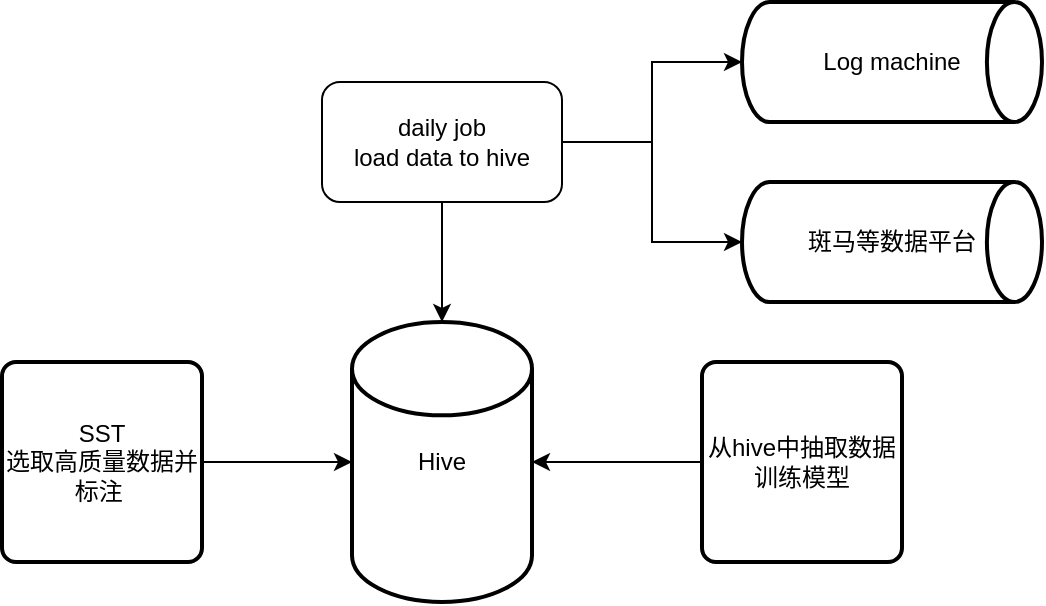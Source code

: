 <mxfile version="14.1.3" type="github"><diagram id="fCY9BckHUu5SdC22-O3J" name="Page-1"><mxGraphModel dx="830" dy="575" grid="1" gridSize="10" guides="1" tooltips="1" connect="1" arrows="1" fold="1" page="1" pageScale="1" pageWidth="827" pageHeight="1169" math="0" shadow="0"><root><mxCell id="0"/><mxCell id="1" parent="0"/><mxCell id="1a-gpr6VeMfHqMLkpVjK-6" value="" style="edgeStyle=orthogonalEdgeStyle;rounded=0;orthogonalLoop=1;jettySize=auto;html=1;entryX=0;entryY=0.5;entryDx=0;entryDy=0;entryPerimeter=0;" edge="1" parent="1" source="kZjWlGAi4915ylNgXhb3-2" target="1a-gpr6VeMfHqMLkpVjK-3"><mxGeometry relative="1" as="geometry"/></mxCell><mxCell id="1a-gpr6VeMfHqMLkpVjK-8" style="edgeStyle=orthogonalEdgeStyle;rounded=0;orthogonalLoop=1;jettySize=auto;html=1;entryX=0;entryY=0.5;entryDx=0;entryDy=0;entryPerimeter=0;" edge="1" parent="1" source="kZjWlGAi4915ylNgXhb3-2" target="1a-gpr6VeMfHqMLkpVjK-4"><mxGeometry relative="1" as="geometry"/></mxCell><mxCell id="1a-gpr6VeMfHqMLkpVjK-9" value="" style="edgeStyle=orthogonalEdgeStyle;rounded=0;orthogonalLoop=1;jettySize=auto;html=1;" edge="1" parent="1" source="kZjWlGAi4915ylNgXhb3-2" target="1a-gpr6VeMfHqMLkpVjK-2"><mxGeometry relative="1" as="geometry"/></mxCell><mxCell id="kZjWlGAi4915ylNgXhb3-2" value="daily job&lt;br&gt;load data to hive" style="rounded=1;whiteSpace=wrap;html=1;" parent="1" vertex="1"><mxGeometry x="230" y="330" width="120" height="60" as="geometry"/></mxCell><mxCell id="1a-gpr6VeMfHqMLkpVjK-2" value="Hive" style="strokeWidth=2;html=1;shape=mxgraph.flowchart.database;whiteSpace=wrap;" vertex="1" parent="1"><mxGeometry x="245" y="450" width="90" height="140" as="geometry"/></mxCell><mxCell id="1a-gpr6VeMfHqMLkpVjK-3" value="Log machine" style="strokeWidth=2;html=1;shape=mxgraph.flowchart.direct_data;whiteSpace=wrap;" vertex="1" parent="1"><mxGeometry x="440" y="290" width="150" height="60" as="geometry"/></mxCell><mxCell id="1a-gpr6VeMfHqMLkpVjK-4" value="斑马等数据平台" style="strokeWidth=2;html=1;shape=mxgraph.flowchart.direct_data;whiteSpace=wrap;" vertex="1" parent="1"><mxGeometry x="440" y="380" width="150" height="60" as="geometry"/></mxCell><mxCell id="1a-gpr6VeMfHqMLkpVjK-11" value="" style="edgeStyle=orthogonalEdgeStyle;rounded=0;orthogonalLoop=1;jettySize=auto;html=1;" edge="1" parent="1" source="1a-gpr6VeMfHqMLkpVjK-10" target="1a-gpr6VeMfHqMLkpVjK-2"><mxGeometry relative="1" as="geometry"/></mxCell><mxCell id="1a-gpr6VeMfHqMLkpVjK-10" value="SST&lt;br&gt;选取高质量数据并标注&amp;nbsp;" style="rounded=1;whiteSpace=wrap;html=1;absoluteArcSize=1;arcSize=14;strokeWidth=2;" vertex="1" parent="1"><mxGeometry x="70" y="470" width="100" height="100" as="geometry"/></mxCell><mxCell id="1a-gpr6VeMfHqMLkpVjK-13" value="" style="edgeStyle=orthogonalEdgeStyle;rounded=0;orthogonalLoop=1;jettySize=auto;html=1;" edge="1" parent="1" source="1a-gpr6VeMfHqMLkpVjK-12" target="1a-gpr6VeMfHqMLkpVjK-2"><mxGeometry relative="1" as="geometry"/></mxCell><mxCell id="1a-gpr6VeMfHqMLkpVjK-12" value="从hive中抽取数据训练模型" style="rounded=1;whiteSpace=wrap;html=1;absoluteArcSize=1;arcSize=14;strokeWidth=2;" vertex="1" parent="1"><mxGeometry x="420" y="470" width="100" height="100" as="geometry"/></mxCell></root></mxGraphModel></diagram></mxfile>
